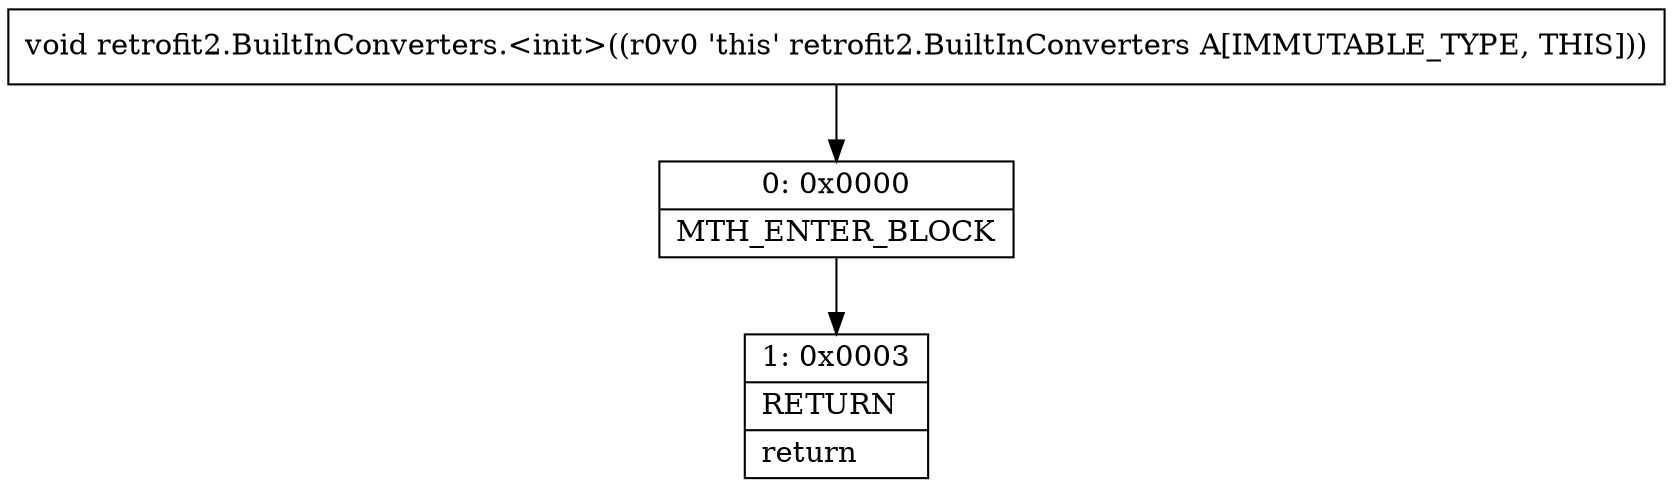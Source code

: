 digraph "CFG forretrofit2.BuiltInConverters.\<init\>()V" {
Node_0 [shape=record,label="{0\:\ 0x0000|MTH_ENTER_BLOCK\l}"];
Node_1 [shape=record,label="{1\:\ 0x0003|RETURN\l|return\l}"];
MethodNode[shape=record,label="{void retrofit2.BuiltInConverters.\<init\>((r0v0 'this' retrofit2.BuiltInConverters A[IMMUTABLE_TYPE, THIS])) }"];
MethodNode -> Node_0;
Node_0 -> Node_1;
}

